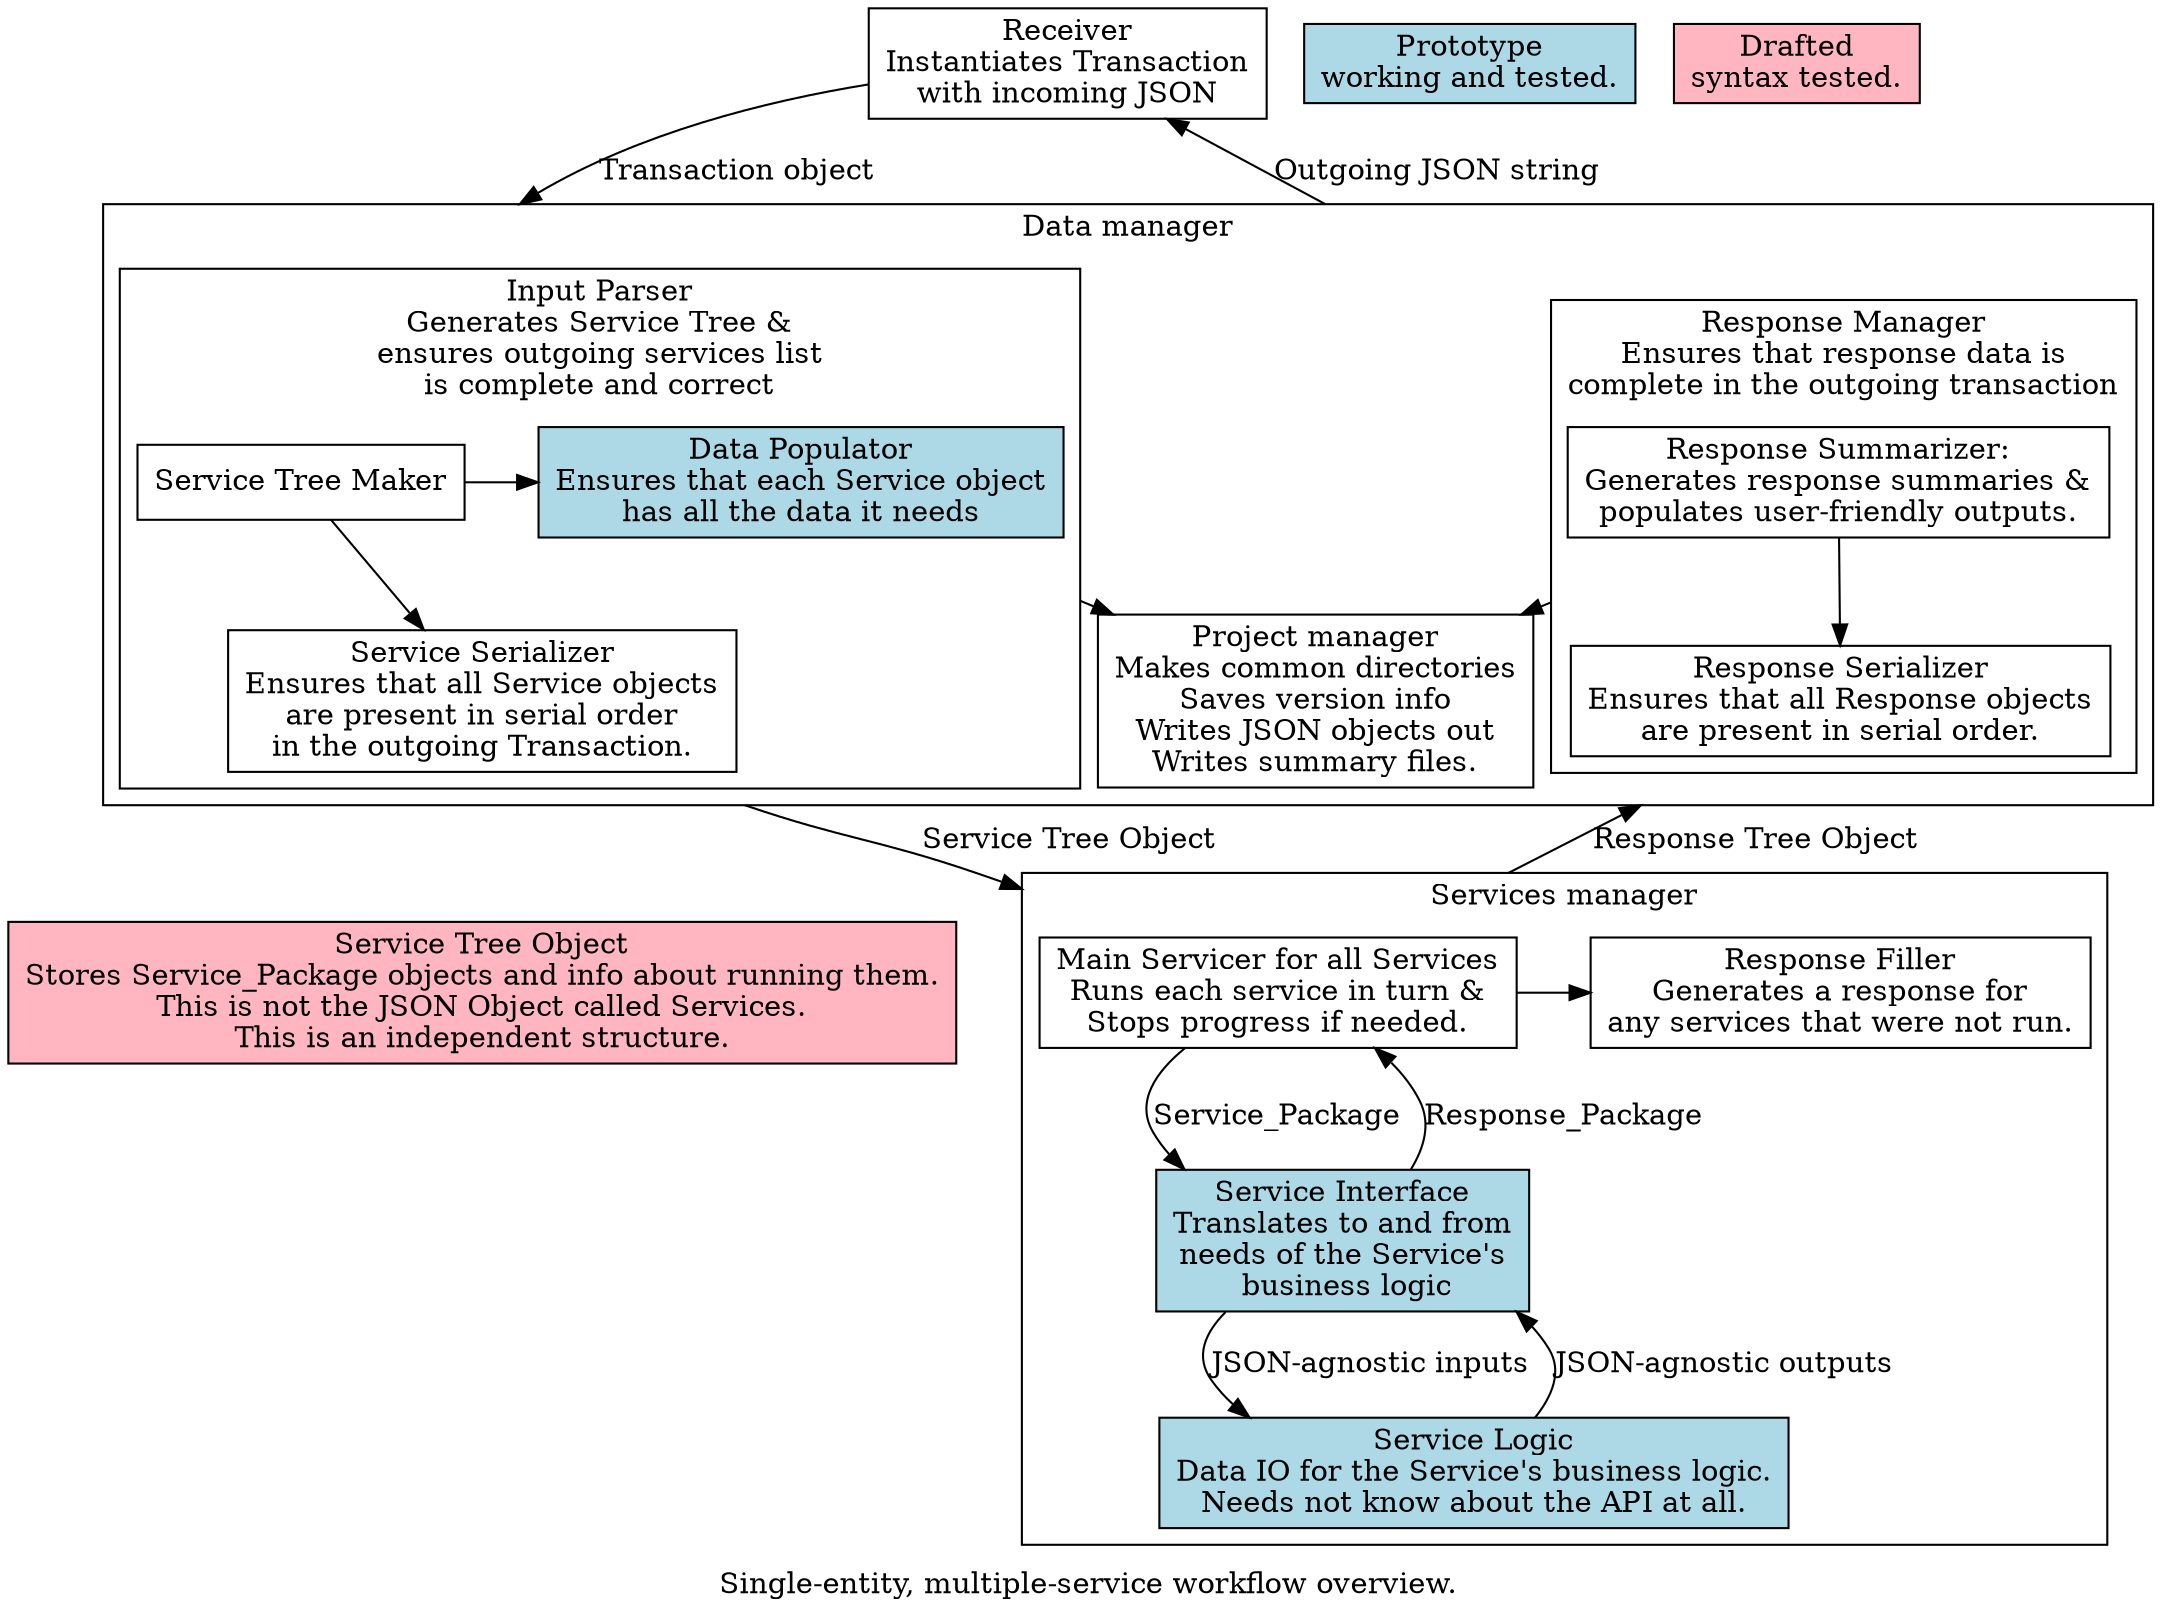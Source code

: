 digraph {
    node [shape=box];
    compound=True;

    label="Single-entity, multiple-service workflow overview.";

    Receiver [label="Receiver\nInstantiates Transaction\nwith incoming JSON"];
   
    subgraph cluster_data_manager {
        label="Data manager";
        subgraph cluster_input_parser {
            label="Input Parser\nGenerates Service Tree &\nensures outgoing services list\nis complete and correct";
            Service_Tree_Maker [label="Service Tree Maker\n"];
            Data_Populator [label="Data Populator\nEnsures that each Service object\nhas all the data it needs" style=filled fillcolor="lightblue"];
            Service_Serializer [label="Service Serializer\nEnsures that all Service objects\nare present in serial order\nin the outgoing Transaction."];
            { rank=same; Service_Tree_Maker -> Data_Populator; }  
            Service_Tree_Maker -> Service_Serializer ;
        }
	Project_Manager [label="Project manager\nMakes common directories\nSaves version info\nWrites JSON objects out\nWrites summary files."];
        Data_Populator -> Project_Manager [ltail=cluster_input_parser ];
        subgraph cluster_response_manager {
            label="Response Manager\nEnsures that response data is\ncomplete in the outgoing transaction";
            Response_Summarizer [label="Response Summarizer:\nGenerates response summaries &\npopulates user-friendly outputs."];
            Response_Serializer [label="Response Serializer\nEnsures that all Response objects\nare present in serial order."];

            Response_Summarizer -> Response_Serializer ;
        }
        Response_Summarizer -> Project_Manager [ltail=cluster_response_manager];
    }
    Service_Tree [label="Service Tree Object\nStores Service_Package objects and info about running them.\nThis is not the JSON Object called Services.\nThis is an independent structure.", style=filled, fillcolor="lightpink"];
    Service_Serializer -> Service_Tree [style=invis];
    
    Prototype [label="Prototype\nworking and tested." style=filled fillcolor="lightblue"];
    Draft [label="Drafted\nsyntax tested." style=filled fillcolor="lightpink"];
   // Service_Tree -> Progress [style=invis];


    subgraph cluster_service_manager {
        label="Services manager";
        Main_Servicer [label="Main Servicer for all Services\nRuns each service in turn &\nStops progress if needed."];
        Service_Interface [label="Service Interface\nTranslates to and from\nneeds of the Service's\n business logic" style=filled fillcolor="lightblue"];
        Service_Logic [label="Service Logic\nData IO for the Service's business logic.\nNeeds not know about the API at all." style=filled fillcolor="lightblue"];
        Response_Filler [label="Response Filler\nGenerates a response for\nany services that were not run."];

        Main_Servicer -> Service_Interface [label="Service_Package  "];
        Main_Servicer -> Service_Interface [label="Response_Package  " dir="back"];
        { rank=same; Main_Servicer -> Response_Filler ;}

        Service_Interface -> Service_Logic [label="JSON-agnostic inputs  "];
        Service_Interface -> Service_Logic [label="JSON-agnostic outputs  " dir="back"];
    }
    
    Receiver -> Service_Tree_Maker [label="Transaction object  " lhead=cluster_data_manager];
    Receiver -> Response_Summarizer [label="Outgoing JSON string  " dir="back" lhead=cluster_data_manager];
    
    Service_Serializer -> Main_Servicer [label="Service Tree Object  " lhead=cluster_service_manager ltail=cluster_data_manager];
    Response_Serializer -> Main_Servicer [label="Response Tree Object  " dir="back" lhead=cluster_service_manager ltail=cluster_data_manager];


}

